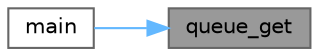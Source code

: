 digraph "queue_get"
{
 // LATEX_PDF_SIZE
  bgcolor="transparent";
  edge [fontname=Helvetica,fontsize=10,labelfontname=Helvetica,labelfontsize=10];
  node [fontname=Helvetica,fontsize=10,shape=box,height=0.2,width=0.4];
  rankdir="RL";
  Node1 [id="Node000001",label="queue_get",height=0.2,width=0.4,color="gray40", fillcolor="grey60", style="filled", fontcolor="black",tooltip="Получить задачу по индексу."];
  Node1 -> Node2 [id="edge2_Node000001_Node000002",dir="back",color="steelblue1",style="solid",tooltip=" "];
  Node2 [id="Node000002",label="main",height=0.2,width=0.4,color="grey40", fillcolor="white", style="filled",URL="$milena__queue__test_8cpp.html#ae66f6b31b5ad750f1fe042a706a4e3d4",tooltip=" "];
}
